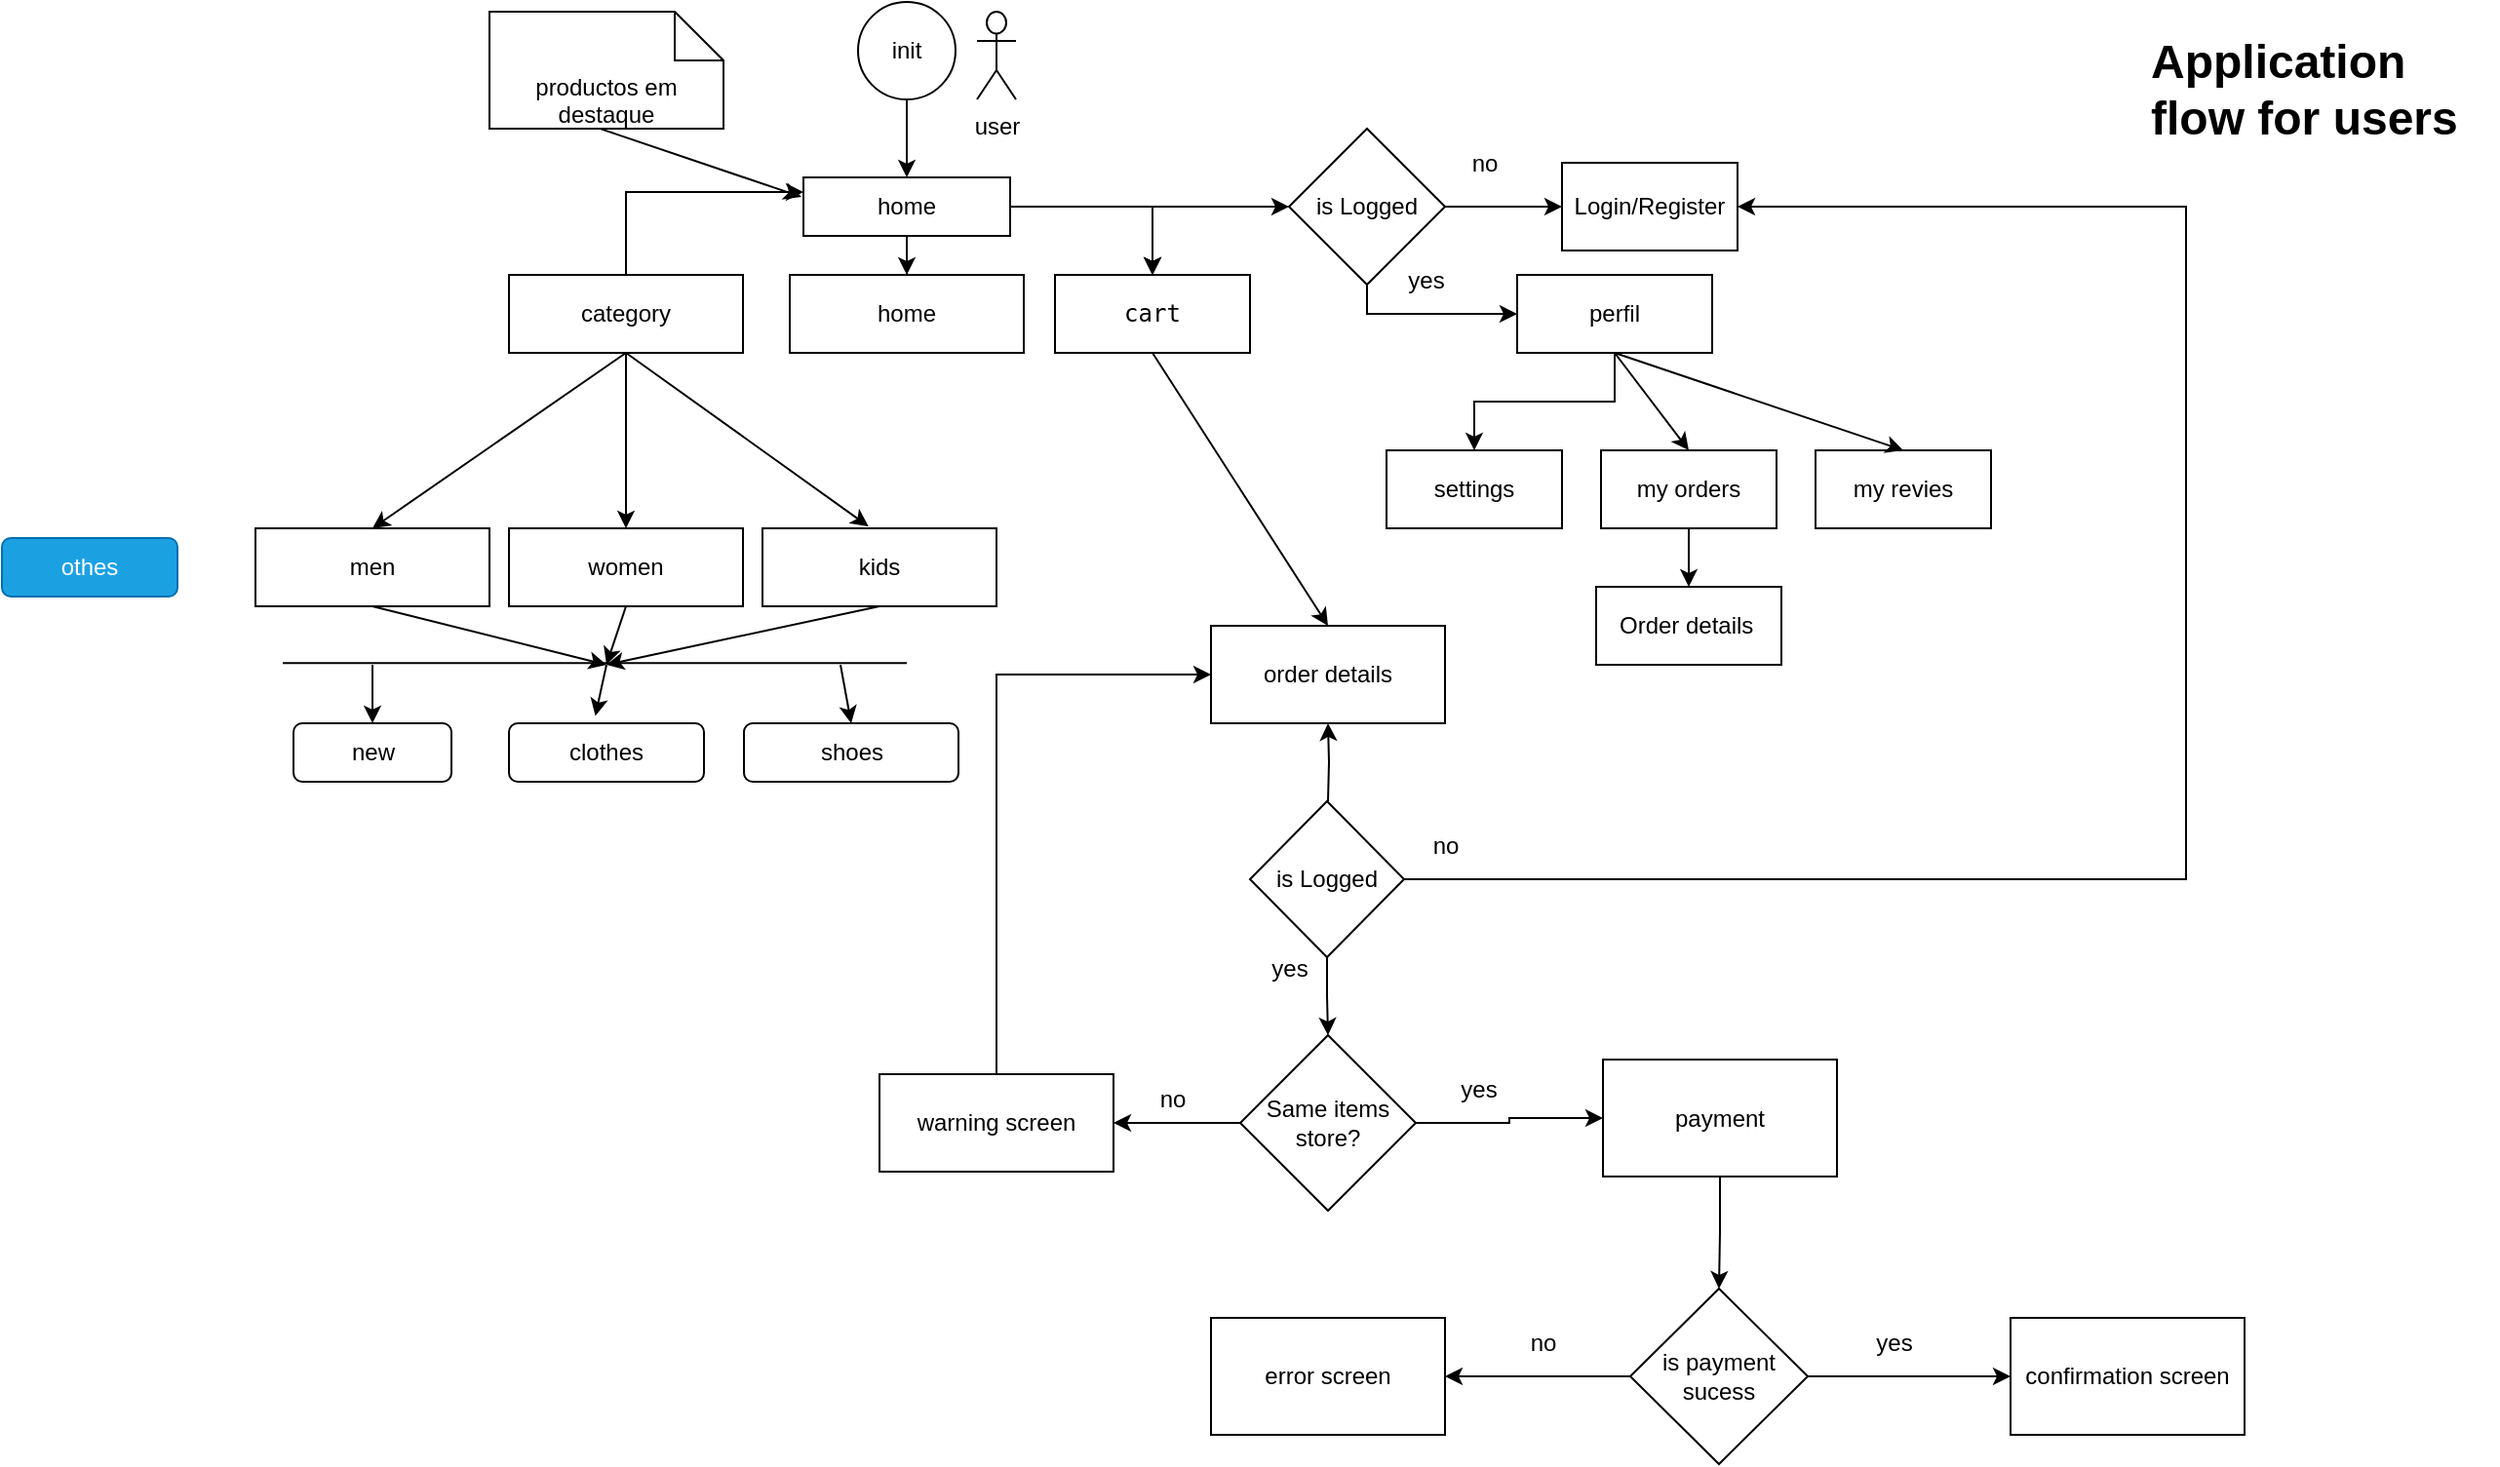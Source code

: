 <mxfile version="24.4.7" type="device">
  <diagram name="Page-1" id="qR1SaZrhwojDH0wtSFMi">
    <mxGraphModel dx="1434" dy="738" grid="1" gridSize="10" guides="1" tooltips="1" connect="1" arrows="1" fold="1" page="1" pageScale="1" pageWidth="827" pageHeight="1169" math="0" shadow="0">
      <root>
        <mxCell id="0" />
        <mxCell id="1" parent="0" />
        <mxCell id="Mfz1HiDDatKlexqDO9Fz-6" value="" style="edgeStyle=orthogonalEdgeStyle;rounded=0;orthogonalLoop=1;jettySize=auto;html=1;" parent="1" source="Mfz1HiDDatKlexqDO9Fz-2" target="Mfz1HiDDatKlexqDO9Fz-5" edge="1">
          <mxGeometry relative="1" as="geometry" />
        </mxCell>
        <mxCell id="Mfz1HiDDatKlexqDO9Fz-2" value="init" style="ellipse;whiteSpace=wrap;html=1;aspect=fixed;" parent="1" vertex="1">
          <mxGeometry x="459" y="20" width="50" height="50" as="geometry" />
        </mxCell>
        <mxCell id="Mfz1HiDDatKlexqDO9Fz-3" value="user" style="shape=umlActor;verticalLabelPosition=bottom;verticalAlign=top;html=1;outlineConnect=0;" parent="1" vertex="1">
          <mxGeometry x="520" y="25" width="20" height="45" as="geometry" />
        </mxCell>
        <mxCell id="Mfz1HiDDatKlexqDO9Fz-14" value="" style="edgeStyle=orthogonalEdgeStyle;rounded=0;orthogonalLoop=1;jettySize=auto;html=1;" parent="1" source="Mfz1HiDDatKlexqDO9Fz-5" target="Mfz1HiDDatKlexqDO9Fz-13" edge="1">
          <mxGeometry relative="1" as="geometry" />
        </mxCell>
        <mxCell id="Mfz1HiDDatKlexqDO9Fz-19" value="" style="edgeStyle=orthogonalEdgeStyle;rounded=0;orthogonalLoop=1;jettySize=auto;html=1;" parent="1" source="Mfz1HiDDatKlexqDO9Fz-5" target="Mfz1HiDDatKlexqDO9Fz-13" edge="1">
          <mxGeometry relative="1" as="geometry" />
        </mxCell>
        <mxCell id="Mfz1HiDDatKlexqDO9Fz-20" value="" style="edgeStyle=orthogonalEdgeStyle;rounded=0;orthogonalLoop=1;jettySize=auto;html=1;" parent="1" source="Mfz1HiDDatKlexqDO9Fz-5" target="Mfz1HiDDatKlexqDO9Fz-13" edge="1">
          <mxGeometry relative="1" as="geometry" />
        </mxCell>
        <mxCell id="Mfz1HiDDatKlexqDO9Fz-22" value="" style="edgeStyle=orthogonalEdgeStyle;rounded=0;orthogonalLoop=1;jettySize=auto;html=1;" parent="1" source="Mfz1HiDDatKlexqDO9Fz-5" target="Mfz1HiDDatKlexqDO9Fz-21" edge="1">
          <mxGeometry relative="1" as="geometry" />
        </mxCell>
        <mxCell id="PbNo1IoXq3sfQM5xH11--11" style="edgeStyle=orthogonalEdgeStyle;rounded=0;orthogonalLoop=1;jettySize=auto;html=1;exitX=0.5;exitY=1;exitDx=0;exitDy=0;" parent="1" source="Mfz1HiDDatKlexqDO9Fz-5" target="Mfz1HiDDatKlexqDO9Fz-9" edge="1">
          <mxGeometry relative="1" as="geometry" />
        </mxCell>
        <mxCell id="Mfz1HiDDatKlexqDO9Fz-5" value="home" style="whiteSpace=wrap;html=1;" parent="1" vertex="1">
          <mxGeometry x="431" y="110" width="106" height="30" as="geometry" />
        </mxCell>
        <mxCell id="Mfz1HiDDatKlexqDO9Fz-7" value="productos em destaque" style="shape=note2;boundedLbl=1;whiteSpace=wrap;html=1;size=25;verticalAlign=top;align=center;" parent="1" vertex="1">
          <mxGeometry x="270" y="25" width="120" height="60" as="geometry" />
        </mxCell>
        <mxCell id="Mfz1HiDDatKlexqDO9Fz-8" value="" style="endArrow=classic;html=1;rounded=0;exitX=0.471;exitY=0.999;exitDx=0;exitDy=0;exitPerimeter=0;" parent="1" source="Mfz1HiDDatKlexqDO9Fz-7" edge="1">
          <mxGeometry width="50" height="50" relative="1" as="geometry">
            <mxPoint x="380" y="170" as="sourcePoint" />
            <mxPoint x="430" y="120" as="targetPoint" />
          </mxGeometry>
        </mxCell>
        <mxCell id="Mfz1HiDDatKlexqDO9Fz-9" value="home" style="whiteSpace=wrap;html=1;" parent="1" vertex="1">
          <mxGeometry x="424" y="160" width="120" height="40" as="geometry" />
        </mxCell>
        <mxCell id="PbNo1IoXq3sfQM5xH11--12" style="edgeStyle=orthogonalEdgeStyle;rounded=0;orthogonalLoop=1;jettySize=auto;html=1;exitX=0.5;exitY=0;exitDx=0;exitDy=0;entryX=0;entryY=0.25;entryDx=0;entryDy=0;" parent="1" source="Mfz1HiDDatKlexqDO9Fz-11" target="Mfz1HiDDatKlexqDO9Fz-5" edge="1">
          <mxGeometry relative="1" as="geometry" />
        </mxCell>
        <mxCell id="Mfz1HiDDatKlexqDO9Fz-11" value="category" style="whiteSpace=wrap;html=1;" parent="1" vertex="1">
          <mxGeometry x="280" y="160" width="120" height="40" as="geometry" />
        </mxCell>
        <mxCell id="Mfz1HiDDatKlexqDO9Fz-13" value="&lt;pre dir=&quot;ltr&quot; data-ved=&quot;2ahUKEwjZ2NPOn6KGAxVQWEEAHQjcCkAQ3ewLegQIBRAT&quot; aria-label=&quot;Texto traduzido&quot; style=&quot;text-align:left&quot; id=&quot;tw-target-text&quot; data-placeholder=&quot;Tradução&quot; class=&quot;tw-data-text tw-text-large tw-ta&quot;&gt;&lt;span lang=&quot;en&quot; class=&quot;Y2IQFc&quot;&gt;cart&lt;/span&gt;&lt;/pre&gt;" style="whiteSpace=wrap;html=1;" parent="1" vertex="1">
          <mxGeometry x="560" y="160" width="100" height="40" as="geometry" />
        </mxCell>
        <mxCell id="Mfz1HiDDatKlexqDO9Fz-29" value="" style="edgeStyle=orthogonalEdgeStyle;rounded=0;orthogonalLoop=1;jettySize=auto;html=1;" parent="1" source="Mfz1HiDDatKlexqDO9Fz-15" target="Mfz1HiDDatKlexqDO9Fz-28" edge="1">
          <mxGeometry relative="1" as="geometry" />
        </mxCell>
        <mxCell id="Mfz1HiDDatKlexqDO9Fz-15" value="perfil" style="whiteSpace=wrap;html=1;" parent="1" vertex="1">
          <mxGeometry x="797" y="160" width="100" height="40" as="geometry" />
        </mxCell>
        <mxCell id="Mfz1HiDDatKlexqDO9Fz-25" value="" style="edgeStyle=orthogonalEdgeStyle;rounded=0;orthogonalLoop=1;jettySize=auto;html=1;" parent="1" source="Mfz1HiDDatKlexqDO9Fz-21" target="Mfz1HiDDatKlexqDO9Fz-24" edge="1">
          <mxGeometry relative="1" as="geometry" />
        </mxCell>
        <mxCell id="Mfz1HiDDatKlexqDO9Fz-21" value="is&amp;nbsp;&lt;span style=&quot;text-align: left; background-color: initial;&quot;&gt;Logged&lt;/span&gt;" style="rhombus;whiteSpace=wrap;html=1;" parent="1" vertex="1">
          <mxGeometry x="680" y="85" width="80" height="80" as="geometry" />
        </mxCell>
        <mxCell id="Mfz1HiDDatKlexqDO9Fz-23" value="" style="endArrow=classic;html=1;rounded=0;exitX=0.5;exitY=1;exitDx=0;exitDy=0;" parent="1" source="Mfz1HiDDatKlexqDO9Fz-21" edge="1">
          <mxGeometry width="50" height="50" relative="1" as="geometry">
            <mxPoint x="747" y="230" as="sourcePoint" />
            <mxPoint x="797" y="180" as="targetPoint" />
            <Array as="points">
              <mxPoint x="720" y="180" />
            </Array>
          </mxGeometry>
        </mxCell>
        <mxCell id="Mfz1HiDDatKlexqDO9Fz-24" value="Login/Register" style="whiteSpace=wrap;html=1;" parent="1" vertex="1">
          <mxGeometry x="820" y="102.5" width="90" height="45" as="geometry" />
        </mxCell>
        <mxCell id="Mfz1HiDDatKlexqDO9Fz-26" value="yes" style="text;html=1;align=center;verticalAlign=middle;resizable=0;points=[];autosize=1;strokeColor=none;fillColor=none;" parent="1" vertex="1">
          <mxGeometry x="730" y="148" width="40" height="30" as="geometry" />
        </mxCell>
        <mxCell id="Mfz1HiDDatKlexqDO9Fz-27" value="no" style="text;html=1;align=center;verticalAlign=middle;resizable=0;points=[];autosize=1;strokeColor=none;fillColor=none;" parent="1" vertex="1">
          <mxGeometry x="760" y="88" width="40" height="30" as="geometry" />
        </mxCell>
        <mxCell id="Mfz1HiDDatKlexqDO9Fz-28" value="settings" style="whiteSpace=wrap;html=1;" parent="1" vertex="1">
          <mxGeometry x="730" y="250" width="90" height="40" as="geometry" />
        </mxCell>
        <mxCell id="Mfz1HiDDatKlexqDO9Fz-37" value="" style="edgeStyle=orthogonalEdgeStyle;rounded=0;orthogonalLoop=1;jettySize=auto;html=1;" parent="1" source="Mfz1HiDDatKlexqDO9Fz-30" target="Mfz1HiDDatKlexqDO9Fz-36" edge="1">
          <mxGeometry relative="1" as="geometry" />
        </mxCell>
        <mxCell id="Mfz1HiDDatKlexqDO9Fz-30" value="my orders" style="whiteSpace=wrap;html=1;" parent="1" vertex="1">
          <mxGeometry x="840" y="250" width="90" height="40" as="geometry" />
        </mxCell>
        <mxCell id="Mfz1HiDDatKlexqDO9Fz-31" value="my revies" style="whiteSpace=wrap;html=1;" parent="1" vertex="1">
          <mxGeometry x="950" y="250" width="90" height="40" as="geometry" />
        </mxCell>
        <mxCell id="Mfz1HiDDatKlexqDO9Fz-34" value="" style="endArrow=classic;html=1;rounded=0;exitX=0.5;exitY=1;exitDx=0;exitDy=0;entryX=0.5;entryY=0;entryDx=0;entryDy=0;" parent="1" source="Mfz1HiDDatKlexqDO9Fz-15" target="Mfz1HiDDatKlexqDO9Fz-30" edge="1">
          <mxGeometry width="50" height="50" relative="1" as="geometry">
            <mxPoint x="920" y="210" as="sourcePoint" />
            <mxPoint x="970" y="160" as="targetPoint" />
          </mxGeometry>
        </mxCell>
        <mxCell id="Mfz1HiDDatKlexqDO9Fz-35" value="" style="endArrow=classic;html=1;rounded=0;exitX=0.5;exitY=1;exitDx=0;exitDy=0;entryX=0.5;entryY=0;entryDx=0;entryDy=0;" parent="1" source="Mfz1HiDDatKlexqDO9Fz-15" target="Mfz1HiDDatKlexqDO9Fz-31" edge="1">
          <mxGeometry width="50" height="50" relative="1" as="geometry">
            <mxPoint x="920" y="210" as="sourcePoint" />
            <mxPoint x="970" y="160" as="targetPoint" />
          </mxGeometry>
        </mxCell>
        <mxCell id="Mfz1HiDDatKlexqDO9Fz-36" value="Order details&amp;nbsp;" style="whiteSpace=wrap;html=1;" parent="1" vertex="1">
          <mxGeometry x="837.5" y="320" width="95" height="40" as="geometry" />
        </mxCell>
        <mxCell id="Mfz1HiDDatKlexqDO9Fz-39" value="men" style="whiteSpace=wrap;html=1;" parent="1" vertex="1">
          <mxGeometry x="150" y="290" width="120" height="40" as="geometry" />
        </mxCell>
        <mxCell id="Mfz1HiDDatKlexqDO9Fz-41" value="kids" style="whiteSpace=wrap;html=1;" parent="1" vertex="1">
          <mxGeometry x="410" y="290" width="120" height="40" as="geometry" />
        </mxCell>
        <mxCell id="Mfz1HiDDatKlexqDO9Fz-42" value="women" style="whiteSpace=wrap;html=1;" parent="1" vertex="1">
          <mxGeometry x="280" y="290" width="120" height="40" as="geometry" />
        </mxCell>
        <mxCell id="Mfz1HiDDatKlexqDO9Fz-43" value="" style="endArrow=classic;html=1;rounded=0;exitX=0.5;exitY=1;exitDx=0;exitDy=0;entryX=0.5;entryY=0;entryDx=0;entryDy=0;" parent="1" source="Mfz1HiDDatKlexqDO9Fz-11" target="Mfz1HiDDatKlexqDO9Fz-39" edge="1">
          <mxGeometry width="50" height="50" relative="1" as="geometry">
            <mxPoint x="320" y="360" as="sourcePoint" />
            <mxPoint x="370" y="310" as="targetPoint" />
          </mxGeometry>
        </mxCell>
        <mxCell id="Mfz1HiDDatKlexqDO9Fz-44" value="" style="endArrow=classic;html=1;rounded=0;exitX=0.5;exitY=1;exitDx=0;exitDy=0;entryX=0.5;entryY=0;entryDx=0;entryDy=0;" parent="1" source="Mfz1HiDDatKlexqDO9Fz-11" target="Mfz1HiDDatKlexqDO9Fz-42" edge="1">
          <mxGeometry width="50" height="50" relative="1" as="geometry">
            <mxPoint x="384" y="260" as="sourcePoint" />
            <mxPoint x="240" y="350" as="targetPoint" />
          </mxGeometry>
        </mxCell>
        <mxCell id="Mfz1HiDDatKlexqDO9Fz-45" value="" style="endArrow=classic;html=1;rounded=0;exitX=0.5;exitY=1;exitDx=0;exitDy=0;entryX=0.453;entryY=-0.025;entryDx=0;entryDy=0;entryPerimeter=0;" parent="1" source="Mfz1HiDDatKlexqDO9Fz-11" target="Mfz1HiDDatKlexqDO9Fz-41" edge="1">
          <mxGeometry width="50" height="50" relative="1" as="geometry">
            <mxPoint x="384" y="260" as="sourcePoint" />
            <mxPoint x="391" y="350" as="targetPoint" />
          </mxGeometry>
        </mxCell>
        <mxCell id="Mfz1HiDDatKlexqDO9Fz-46" value="new" style="rounded=1;whiteSpace=wrap;html=1;" parent="1" vertex="1">
          <mxGeometry x="169.5" y="390" width="81" height="30" as="geometry" />
        </mxCell>
        <mxCell id="Mfz1HiDDatKlexqDO9Fz-48" value="clothes" style="rounded=1;whiteSpace=wrap;html=1;" parent="1" vertex="1">
          <mxGeometry x="280" y="390" width="100" height="30" as="geometry" />
        </mxCell>
        <mxCell id="Mfz1HiDDatKlexqDO9Fz-49" value="othes" style="rounded=1;whiteSpace=wrap;html=1;fillColor=#1ba1e2;fontColor=#ffffff;strokeColor=#006EAF;" parent="1" vertex="1">
          <mxGeometry x="20" y="295" width="90" height="30" as="geometry" />
        </mxCell>
        <mxCell id="Mfz1HiDDatKlexqDO9Fz-50" value="shoes" style="rounded=1;whiteSpace=wrap;html=1;" parent="1" vertex="1">
          <mxGeometry x="400.5" y="390" width="110" height="30" as="geometry" />
        </mxCell>
        <mxCell id="Mfz1HiDDatKlexqDO9Fz-51" value="" style="endArrow=none;html=1;rounded=0;" parent="1" edge="1">
          <mxGeometry width="50" height="50" relative="1" as="geometry">
            <mxPoint x="164" y="359.17" as="sourcePoint" />
            <mxPoint x="484" y="359.17" as="targetPoint" />
          </mxGeometry>
        </mxCell>
        <mxCell id="Mfz1HiDDatKlexqDO9Fz-52" value="" style="endArrow=classic;html=1;rounded=0;exitX=0.5;exitY=1;exitDx=0;exitDy=0;" parent="1" source="Mfz1HiDDatKlexqDO9Fz-39" edge="1">
          <mxGeometry width="50" height="50" relative="1" as="geometry">
            <mxPoint x="270" y="410" as="sourcePoint" />
            <mxPoint x="330" y="360" as="targetPoint" />
          </mxGeometry>
        </mxCell>
        <mxCell id="Mfz1HiDDatKlexqDO9Fz-53" value="" style="endArrow=classic;html=1;rounded=0;exitX=0.5;exitY=1;exitDx=0;exitDy=0;" parent="1" source="Mfz1HiDDatKlexqDO9Fz-42" edge="1">
          <mxGeometry width="50" height="50" relative="1" as="geometry">
            <mxPoint x="270" y="410" as="sourcePoint" />
            <mxPoint x="330" y="360" as="targetPoint" />
          </mxGeometry>
        </mxCell>
        <mxCell id="Mfz1HiDDatKlexqDO9Fz-54" value="" style="endArrow=classic;html=1;rounded=0;exitX=0.5;exitY=1;exitDx=0;exitDy=0;" parent="1" source="Mfz1HiDDatKlexqDO9Fz-41" edge="1">
          <mxGeometry width="50" height="50" relative="1" as="geometry">
            <mxPoint x="270" y="410" as="sourcePoint" />
            <mxPoint x="330" y="360" as="targetPoint" />
          </mxGeometry>
        </mxCell>
        <mxCell id="Mfz1HiDDatKlexqDO9Fz-55" value="" style="endArrow=classic;html=1;rounded=0;entryX=0.5;entryY=0;entryDx=0;entryDy=0;" parent="1" target="Mfz1HiDDatKlexqDO9Fz-46" edge="1">
          <mxGeometry width="50" height="50" relative="1" as="geometry">
            <mxPoint x="210" y="360" as="sourcePoint" />
            <mxPoint x="320" y="360" as="targetPoint" />
          </mxGeometry>
        </mxCell>
        <mxCell id="Mfz1HiDDatKlexqDO9Fz-56" value="" style="endArrow=classic;html=1;rounded=0;entryX=0.443;entryY=-0.125;entryDx=0;entryDy=0;entryPerimeter=0;" parent="1" target="Mfz1HiDDatKlexqDO9Fz-48" edge="1">
          <mxGeometry width="50" height="50" relative="1" as="geometry">
            <mxPoint x="330" y="360" as="sourcePoint" />
            <mxPoint x="320" y="360" as="targetPoint" />
          </mxGeometry>
        </mxCell>
        <mxCell id="Mfz1HiDDatKlexqDO9Fz-57" value="" style="endArrow=classic;html=1;rounded=0;entryX=0.5;entryY=0;entryDx=0;entryDy=0;" parent="1" target="Mfz1HiDDatKlexqDO9Fz-50" edge="1">
          <mxGeometry width="50" height="50" relative="1" as="geometry">
            <mxPoint x="450" y="360" as="sourcePoint" />
            <mxPoint x="320" y="360" as="targetPoint" />
          </mxGeometry>
        </mxCell>
        <mxCell id="Mfz1HiDDatKlexqDO9Fz-59" value="order details" style="rounded=0;whiteSpace=wrap;html=1;" parent="1" vertex="1">
          <mxGeometry x="640" y="340" width="120" height="50" as="geometry" />
        </mxCell>
        <mxCell id="Mfz1HiDDatKlexqDO9Fz-60" value="" style="endArrow=classic;html=1;rounded=0;entryX=0.5;entryY=0;entryDx=0;entryDy=0;exitX=0.5;exitY=1;exitDx=0;exitDy=0;" parent="1" source="Mfz1HiDDatKlexqDO9Fz-13" target="Mfz1HiDDatKlexqDO9Fz-59" edge="1">
          <mxGeometry width="50" height="50" relative="1" as="geometry">
            <mxPoint x="550" y="490" as="sourcePoint" />
            <mxPoint x="600" y="440" as="targetPoint" />
            <Array as="points" />
          </mxGeometry>
        </mxCell>
        <mxCell id="Mfz1HiDDatKlexqDO9Fz-66" value="payment" style="whiteSpace=wrap;html=1;rounded=0;" parent="1" vertex="1">
          <mxGeometry x="841" y="562.5" width="120" height="60" as="geometry" />
        </mxCell>
        <mxCell id="Mfz1HiDDatKlexqDO9Fz-75" value="" style="edgeStyle=orthogonalEdgeStyle;rounded=0;orthogonalLoop=1;jettySize=auto;html=1;entryX=1;entryY=0.5;entryDx=0;entryDy=0;" parent="1" source="Mfz1HiDDatKlexqDO9Fz-72" target="Mfz1HiDDatKlexqDO9Fz-74" edge="1">
          <mxGeometry relative="1" as="geometry">
            <mxPoint x="810" y="732.5" as="targetPoint" />
            <Array as="points" />
          </mxGeometry>
        </mxCell>
        <mxCell id="Mfz1HiDDatKlexqDO9Fz-77" value="" style="edgeStyle=orthogonalEdgeStyle;rounded=0;orthogonalLoop=1;jettySize=auto;html=1;" parent="1" source="Mfz1HiDDatKlexqDO9Fz-72" target="Mfz1HiDDatKlexqDO9Fz-76" edge="1">
          <mxGeometry relative="1" as="geometry" />
        </mxCell>
        <mxCell id="Mfz1HiDDatKlexqDO9Fz-72" value="is payment&lt;br&gt;sucess" style="rhombus;whiteSpace=wrap;html=1;rounded=0;" parent="1" vertex="1">
          <mxGeometry x="855" y="680" width="91" height="90" as="geometry" />
        </mxCell>
        <mxCell id="Mfz1HiDDatKlexqDO9Fz-74" value="error screen" style="whiteSpace=wrap;html=1;rounded=0;" parent="1" vertex="1">
          <mxGeometry x="640" y="695" width="120" height="60" as="geometry" />
        </mxCell>
        <mxCell id="Mfz1HiDDatKlexqDO9Fz-76" value="confirmation screen" style="whiteSpace=wrap;html=1;rounded=0;" parent="1" vertex="1">
          <mxGeometry x="1050" y="695" width="120" height="60" as="geometry" />
        </mxCell>
        <mxCell id="Mfz1HiDDatKlexqDO9Fz-78" value="&lt;h1 style=&quot;margin-top: 0px;&quot;&gt;Application flow for users&lt;/h1&gt;" style="text;html=1;whiteSpace=wrap;overflow=hidden;rounded=0;" parent="1" vertex="1">
          <mxGeometry x="1120" y="30" width="180" height="120" as="geometry" />
        </mxCell>
        <mxCell id="PbNo1IoXq3sfQM5xH11--4" style="edgeStyle=orthogonalEdgeStyle;rounded=0;orthogonalLoop=1;jettySize=auto;html=1;entryX=0.5;entryY=0;entryDx=0;entryDy=0;exitX=0.5;exitY=1;exitDx=0;exitDy=0;" parent="1" source="Mfz1HiDDatKlexqDO9Fz-66" target="Mfz1HiDDatKlexqDO9Fz-72" edge="1">
          <mxGeometry relative="1" as="geometry">
            <mxPoint x="901" y="720" as="sourcePoint" />
          </mxGeometry>
        </mxCell>
        <mxCell id="PbNo1IoXq3sfQM5xH11--8" value="no" style="text;html=1;align=center;verticalAlign=middle;resizable=0;points=[];autosize=1;strokeColor=none;fillColor=none;" parent="1" vertex="1">
          <mxGeometry x="790" y="693" width="40" height="30" as="geometry" />
        </mxCell>
        <mxCell id="PbNo1IoXq3sfQM5xH11--9" value="yes" style="text;html=1;align=center;verticalAlign=middle;resizable=0;points=[];autosize=1;strokeColor=none;fillColor=none;" parent="1" vertex="1">
          <mxGeometry x="970" y="693" width="40" height="30" as="geometry" />
        </mxCell>
        <mxCell id="PbNo1IoXq3sfQM5xH11--14" style="edgeStyle=orthogonalEdgeStyle;rounded=0;orthogonalLoop=1;jettySize=auto;html=1;exitX=0.5;exitY=0;exitDx=0;exitDy=0;entryX=0.5;entryY=1;entryDx=0;entryDy=0;" parent="1" target="Mfz1HiDDatKlexqDO9Fz-59" edge="1">
          <mxGeometry relative="1" as="geometry">
            <mxPoint x="700" y="430" as="sourcePoint" />
          </mxGeometry>
        </mxCell>
        <mxCell id="PbNo1IoXq3sfQM5xH11--18" style="edgeStyle=orthogonalEdgeStyle;rounded=0;orthogonalLoop=1;jettySize=auto;html=1;exitX=0;exitY=0.5;exitDx=0;exitDy=0;entryX=1;entryY=0.5;entryDx=0;entryDy=0;" parent="1" source="PbNo1IoXq3sfQM5xH11--21" target="PbNo1IoXq3sfQM5xH11--17" edge="1">
          <mxGeometry relative="1" as="geometry">
            <mxPoint x="631" y="545" as="sourcePoint" />
            <Array as="points" />
          </mxGeometry>
        </mxCell>
        <mxCell id="PbNo1IoXq3sfQM5xH11--16" value="yes" style="text;html=1;align=center;verticalAlign=middle;resizable=0;points=[];autosize=1;strokeColor=none;fillColor=none;" parent="1" vertex="1">
          <mxGeometry x="757" y="562.5" width="40" height="30" as="geometry" />
        </mxCell>
        <mxCell id="PbNo1IoXq3sfQM5xH11--19" style="edgeStyle=orthogonalEdgeStyle;rounded=0;orthogonalLoop=1;jettySize=auto;html=1;exitX=0.5;exitY=0;exitDx=0;exitDy=0;entryX=0;entryY=0.5;entryDx=0;entryDy=0;" parent="1" source="PbNo1IoXq3sfQM5xH11--17" target="Mfz1HiDDatKlexqDO9Fz-59" edge="1">
          <mxGeometry relative="1" as="geometry" />
        </mxCell>
        <mxCell id="PbNo1IoXq3sfQM5xH11--17" value="warning screen" style="rounded=0;whiteSpace=wrap;html=1;" parent="1" vertex="1">
          <mxGeometry x="470" y="570" width="120" height="50" as="geometry" />
        </mxCell>
        <mxCell id="PbNo1IoXq3sfQM5xH11--22" style="edgeStyle=orthogonalEdgeStyle;rounded=0;orthogonalLoop=1;jettySize=auto;html=1;exitX=0.5;exitY=1;exitDx=0;exitDy=0;entryX=0.5;entryY=0;entryDx=0;entryDy=0;" parent="1" source="PbNo1IoXq3sfQM5xH11--20" target="PbNo1IoXq3sfQM5xH11--21" edge="1">
          <mxGeometry relative="1" as="geometry" />
        </mxCell>
        <mxCell id="PbNo1IoXq3sfQM5xH11--27" style="edgeStyle=orthogonalEdgeStyle;rounded=0;orthogonalLoop=1;jettySize=auto;html=1;exitX=1;exitY=0.5;exitDx=0;exitDy=0;entryX=1;entryY=0.5;entryDx=0;entryDy=0;" parent="1" source="PbNo1IoXq3sfQM5xH11--20" target="Mfz1HiDDatKlexqDO9Fz-24" edge="1">
          <mxGeometry relative="1" as="geometry">
            <Array as="points">
              <mxPoint x="1140" y="470" />
              <mxPoint x="1140" y="125" />
            </Array>
          </mxGeometry>
        </mxCell>
        <mxCell id="PbNo1IoXq3sfQM5xH11--20" value="is Logged" style="rhombus;whiteSpace=wrap;html=1;" parent="1" vertex="1">
          <mxGeometry x="660" y="430" width="79" height="80" as="geometry" />
        </mxCell>
        <mxCell id="PbNo1IoXq3sfQM5xH11--25" style="edgeStyle=orthogonalEdgeStyle;rounded=0;orthogonalLoop=1;jettySize=auto;html=1;exitX=1;exitY=0.5;exitDx=0;exitDy=0;entryX=0;entryY=0.5;entryDx=0;entryDy=0;" parent="1" source="PbNo1IoXq3sfQM5xH11--21" target="Mfz1HiDDatKlexqDO9Fz-66" edge="1">
          <mxGeometry relative="1" as="geometry" />
        </mxCell>
        <mxCell id="PbNo1IoXq3sfQM5xH11--21" value="Same items&lt;br&gt;store?" style="rhombus;whiteSpace=wrap;html=1;" parent="1" vertex="1">
          <mxGeometry x="655" y="550" width="90" height="90" as="geometry" />
        </mxCell>
        <mxCell id="PbNo1IoXq3sfQM5xH11--23" value="no" style="text;html=1;align=center;verticalAlign=middle;resizable=0;points=[];autosize=1;strokeColor=none;fillColor=none;" parent="1" vertex="1">
          <mxGeometry x="600" y="568" width="40" height="30" as="geometry" />
        </mxCell>
        <mxCell id="PbNo1IoXq3sfQM5xH11--26" value="yes&lt;div&gt;&lt;br&gt;&lt;/div&gt;" style="text;html=1;align=center;verticalAlign=middle;resizable=0;points=[];autosize=1;strokeColor=none;fillColor=none;" parent="1" vertex="1">
          <mxGeometry x="660" y="503" width="40" height="40" as="geometry" />
        </mxCell>
        <mxCell id="PbNo1IoXq3sfQM5xH11--28" value="no" style="text;html=1;align=center;verticalAlign=middle;resizable=0;points=[];autosize=1;strokeColor=none;fillColor=none;" parent="1" vertex="1">
          <mxGeometry x="740" y="438" width="40" height="30" as="geometry" />
        </mxCell>
      </root>
    </mxGraphModel>
  </diagram>
</mxfile>
